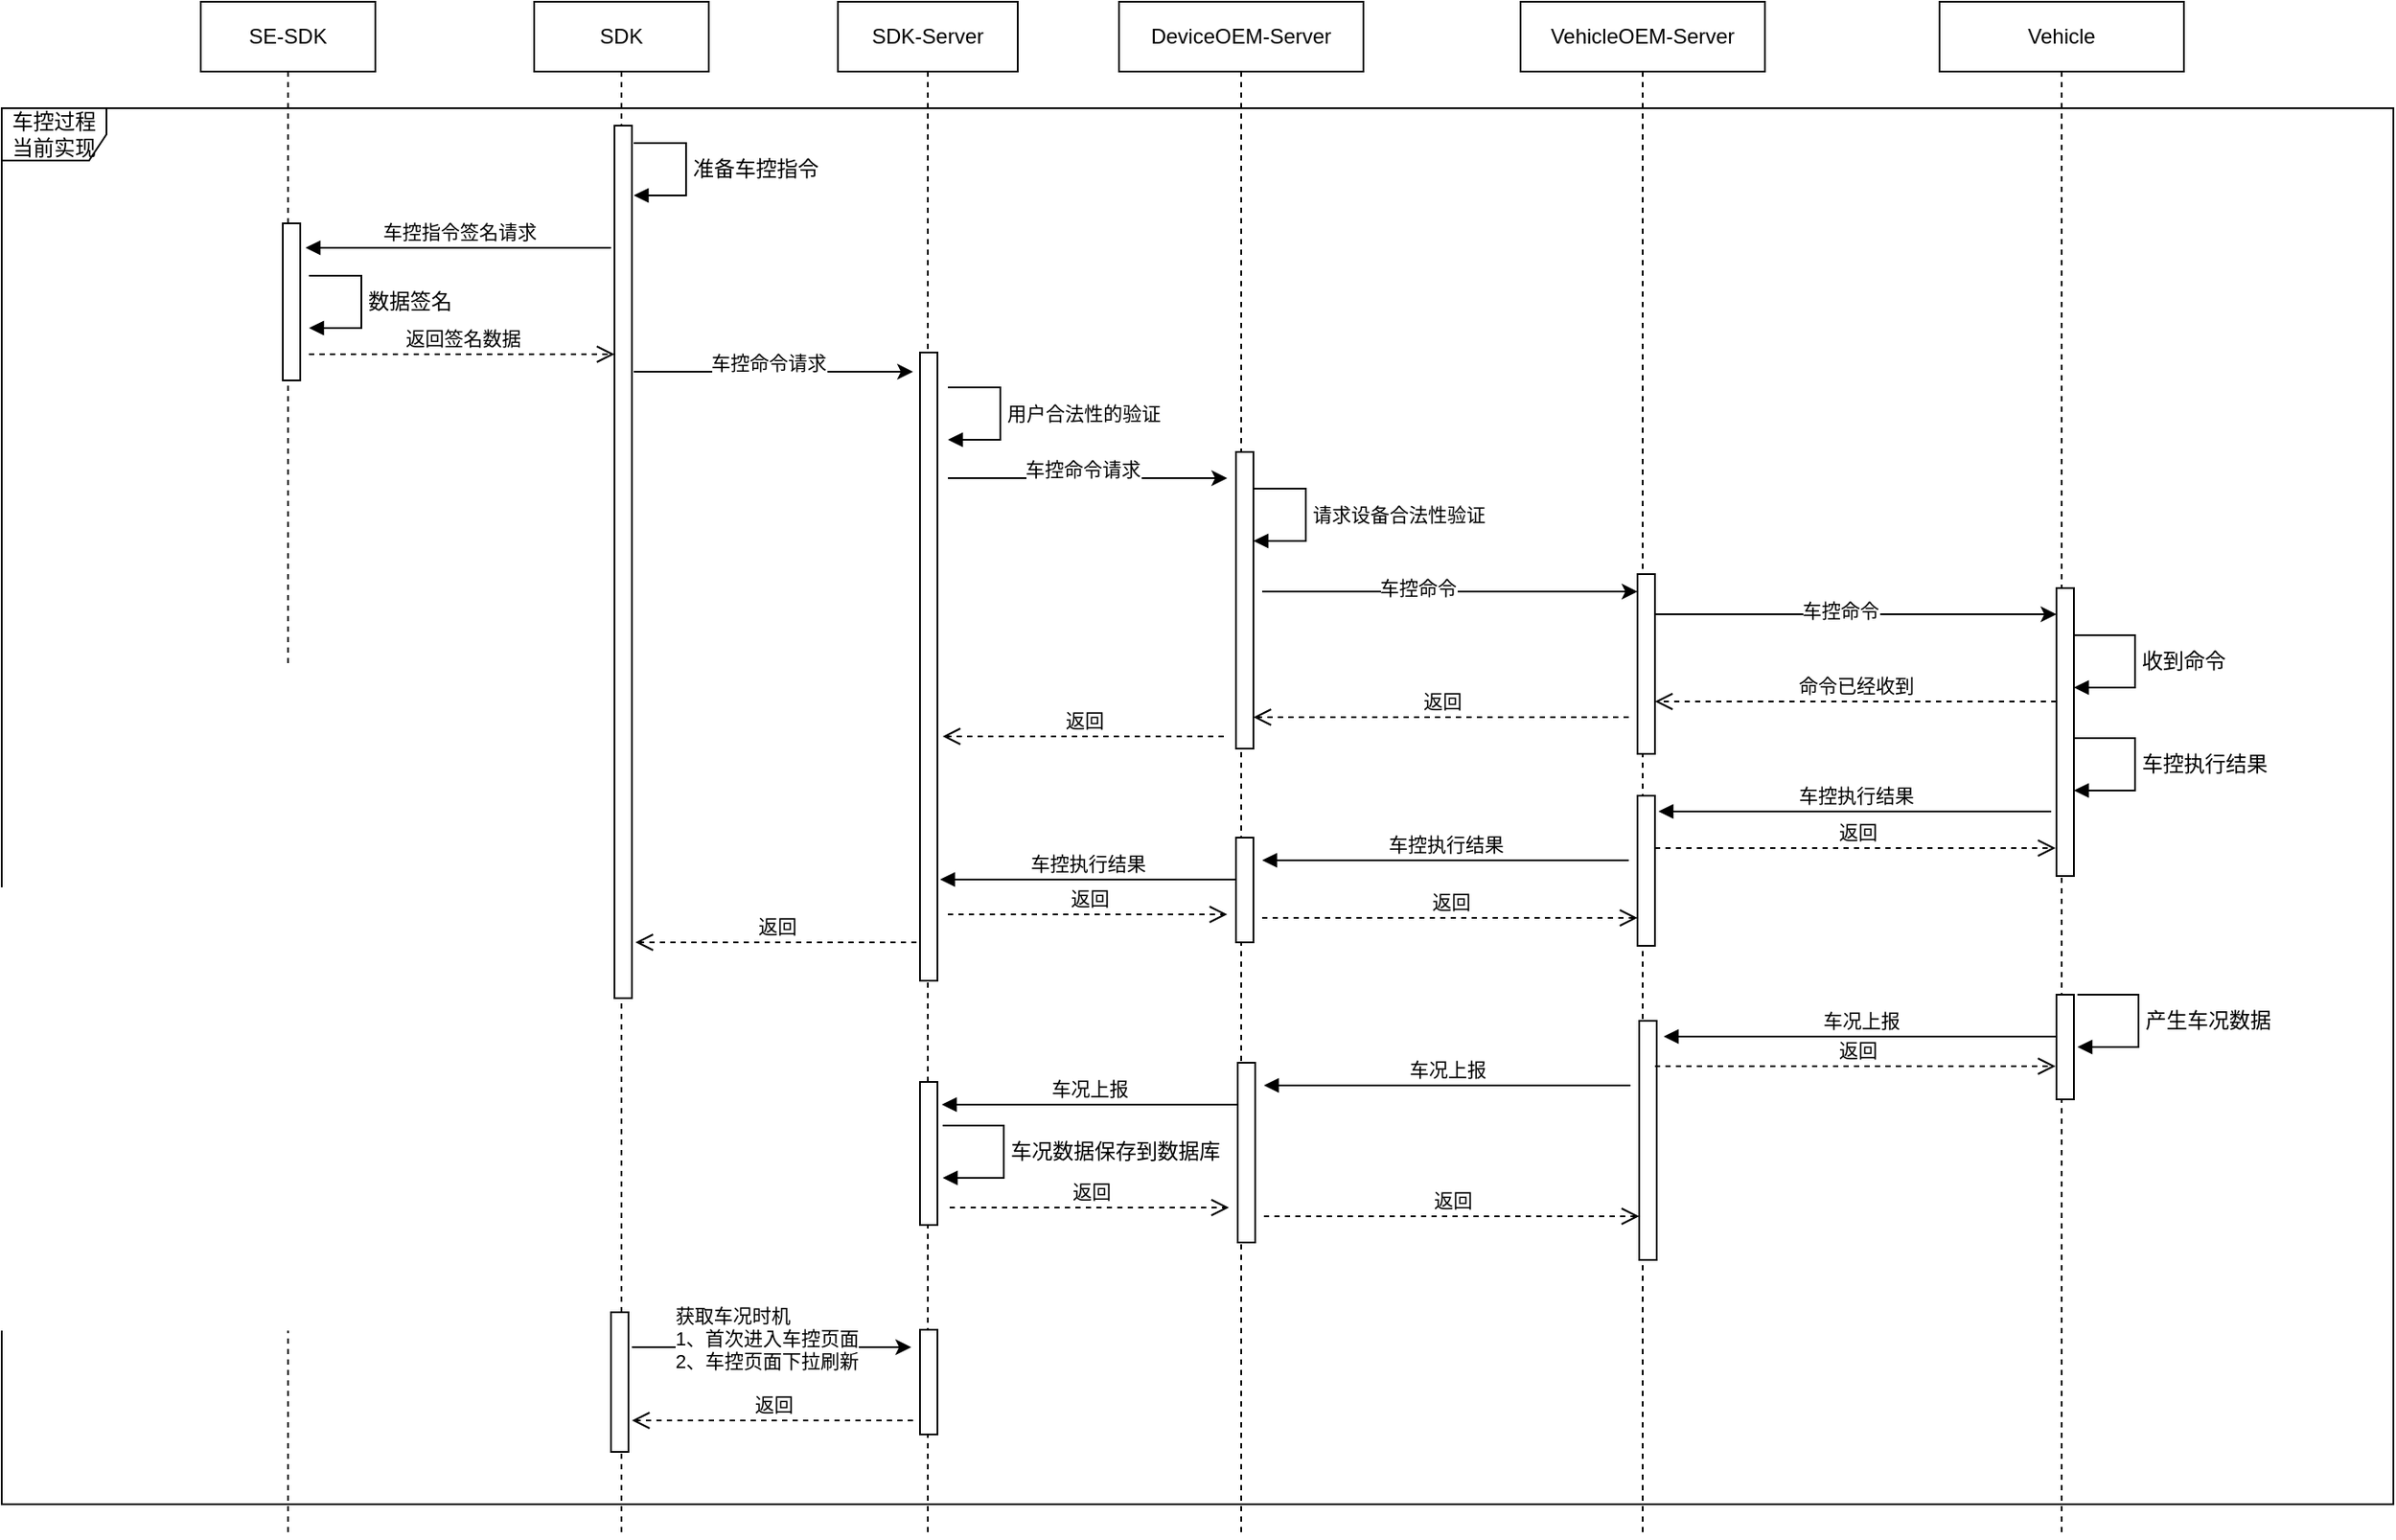 <mxfile version="24.8.2">
  <diagram name="第 1 页" id="_HwajRiNFtwBDf4wMEr2">
    <mxGraphModel dx="2901" dy="1193" grid="1" gridSize="10" guides="1" tooltips="1" connect="1" arrows="1" fold="1" page="1" pageScale="1" pageWidth="827" pageHeight="1169" math="0" shadow="0">
      <root>
        <mxCell id="0" />
        <mxCell id="1" parent="0" />
        <mxCell id="nmwjDRBDZmFMRTuQTV6h-51" value="SE-SDK" style="shape=umlLifeline;perimeter=lifelinePerimeter;whiteSpace=wrap;html=1;container=0;dropTarget=0;collapsible=0;recursiveResize=0;outlineConnect=0;portConstraint=eastwest;newEdgeStyle={&quot;edgeStyle&quot;:&quot;elbowEdgeStyle&quot;,&quot;elbow&quot;:&quot;vertical&quot;,&quot;curved&quot;:0,&quot;rounded&quot;:0};" parent="1" vertex="1">
          <mxGeometry x="-563" y="40" width="100" height="880" as="geometry" />
        </mxCell>
        <mxCell id="nmwjDRBDZmFMRTuQTV6h-53" value="SDK" style="shape=umlLifeline;perimeter=lifelinePerimeter;whiteSpace=wrap;html=1;container=0;dropTarget=0;collapsible=0;recursiveResize=0;outlineConnect=0;portConstraint=eastwest;newEdgeStyle={&quot;edgeStyle&quot;:&quot;elbowEdgeStyle&quot;,&quot;elbow&quot;:&quot;vertical&quot;,&quot;curved&quot;:0,&quot;rounded&quot;:0};" parent="1" vertex="1">
          <mxGeometry x="-372" y="40" width="100" height="880" as="geometry" />
        </mxCell>
        <mxCell id="nmwjDRBDZmFMRTuQTV6h-232" value="" style="html=1;points=[];perimeter=orthogonalPerimeter;outlineConnect=0;targetShapes=umlLifeline;portConstraint=eastwest;newEdgeStyle={&quot;edgeStyle&quot;:&quot;elbowEdgeStyle&quot;,&quot;elbow&quot;:&quot;vertical&quot;,&quot;curved&quot;:0,&quot;rounded&quot;:0};" parent="nmwjDRBDZmFMRTuQTV6h-53" vertex="1">
          <mxGeometry x="44" y="751" width="10" height="80" as="geometry" />
        </mxCell>
        <mxCell id="nmwjDRBDZmFMRTuQTV6h-57" value="DeviceOEM-Server" style="shape=umlLifeline;perimeter=lifelinePerimeter;whiteSpace=wrap;html=1;container=0;dropTarget=0;collapsible=0;recursiveResize=0;outlineConnect=0;portConstraint=eastwest;newEdgeStyle={&quot;edgeStyle&quot;:&quot;elbowEdgeStyle&quot;,&quot;elbow&quot;:&quot;vertical&quot;,&quot;curved&quot;:0,&quot;rounded&quot;:0};" parent="1" vertex="1">
          <mxGeometry x="-37" y="40" width="140" height="880" as="geometry" />
        </mxCell>
        <mxCell id="nmwjDRBDZmFMRTuQTV6h-59" value="VehicleOEM-Server" style="shape=umlLifeline;perimeter=lifelinePerimeter;whiteSpace=wrap;html=1;container=0;dropTarget=0;collapsible=0;recursiveResize=0;outlineConnect=0;portConstraint=eastwest;newEdgeStyle={&quot;edgeStyle&quot;:&quot;elbowEdgeStyle&quot;,&quot;elbow&quot;:&quot;vertical&quot;,&quot;curved&quot;:0,&quot;rounded&quot;:0};" parent="1" vertex="1">
          <mxGeometry x="193" y="40" width="140" height="880" as="geometry" />
        </mxCell>
        <mxCell id="nmwjDRBDZmFMRTuQTV6h-62" value="Vehicle" style="shape=umlLifeline;perimeter=lifelinePerimeter;whiteSpace=wrap;html=1;container=0;dropTarget=0;collapsible=0;recursiveResize=0;outlineConnect=0;portConstraint=eastwest;newEdgeStyle={&quot;edgeStyle&quot;:&quot;elbowEdgeStyle&quot;,&quot;elbow&quot;:&quot;vertical&quot;,&quot;curved&quot;:0,&quot;rounded&quot;:0};" parent="1" vertex="1">
          <mxGeometry x="433" y="40" width="140" height="880" as="geometry" />
        </mxCell>
        <mxCell id="nmwjDRBDZmFMRTuQTV6h-88" value="SDK-Server" style="shape=umlLifeline;perimeter=lifelinePerimeter;whiteSpace=wrap;html=1;container=0;dropTarget=0;collapsible=0;recursiveResize=0;outlineConnect=0;portConstraint=eastwest;newEdgeStyle={&quot;edgeStyle&quot;:&quot;elbowEdgeStyle&quot;,&quot;elbow&quot;:&quot;vertical&quot;,&quot;curved&quot;:0,&quot;rounded&quot;:0};" parent="1" vertex="1">
          <mxGeometry x="-198" y="40" width="103" height="880" as="geometry" />
        </mxCell>
        <mxCell id="nmwjDRBDZmFMRTuQTV6h-181" value="" style="html=1;points=[];perimeter=orthogonalPerimeter;outlineConnect=0;targetShapes=umlLifeline;portConstraint=eastwest;newEdgeStyle={&quot;edgeStyle&quot;:&quot;elbowEdgeStyle&quot;,&quot;elbow&quot;:&quot;vertical&quot;,&quot;curved&quot;:0,&quot;rounded&quot;:0};" parent="1" vertex="1">
          <mxGeometry x="-516" y="167" width="10" height="90" as="geometry" />
        </mxCell>
        <mxCell id="nmwjDRBDZmFMRTuQTV6h-182" value="" style="html=1;points=[];perimeter=orthogonalPerimeter;outlineConnect=0;targetShapes=umlLifeline;portConstraint=eastwest;newEdgeStyle={&quot;edgeStyle&quot;:&quot;elbowEdgeStyle&quot;,&quot;elbow&quot;:&quot;vertical&quot;,&quot;curved&quot;:0,&quot;rounded&quot;:0};" parent="1" vertex="1">
          <mxGeometry x="-326" y="111" width="10" height="500" as="geometry" />
        </mxCell>
        <mxCell id="nmwjDRBDZmFMRTuQTV6h-184" value="车控指令签名请求" style="html=1;verticalAlign=bottom;endArrow=block;edgeStyle=elbowEdgeStyle;elbow=horizontal;curved=0;rounded=0;" parent="1" edge="1">
          <mxGeometry relative="1" as="geometry">
            <mxPoint x="-328" y="181" as="sourcePoint" />
            <Array as="points" />
            <mxPoint x="-503" y="181" as="targetPoint" />
          </mxGeometry>
        </mxCell>
        <mxCell id="nmwjDRBDZmFMRTuQTV6h-185" value="返回签名数据" style="html=1;verticalAlign=bottom;endArrow=open;dashed=1;endSize=8;edgeStyle=elbowEdgeStyle;elbow=vertical;curved=0;rounded=0;" parent="1" edge="1">
          <mxGeometry x="0.006" relative="1" as="geometry">
            <mxPoint x="-326" y="242" as="targetPoint" />
            <Array as="points">
              <mxPoint x="-411" y="242" />
            </Array>
            <mxPoint x="-501" y="242" as="sourcePoint" />
            <mxPoint as="offset" />
          </mxGeometry>
        </mxCell>
        <mxCell id="nmwjDRBDZmFMRTuQTV6h-186" value="" style="html=1;points=[];perimeter=orthogonalPerimeter;outlineConnect=0;targetShapes=umlLifeline;portConstraint=eastwest;newEdgeStyle={&quot;edgeStyle&quot;:&quot;elbowEdgeStyle&quot;,&quot;elbow&quot;:&quot;vertical&quot;,&quot;curved&quot;:0,&quot;rounded&quot;:0};" parent="1" vertex="1">
          <mxGeometry x="30" y="298" width="10" height="170" as="geometry" />
        </mxCell>
        <mxCell id="nmwjDRBDZmFMRTuQTV6h-187" value="" style="html=1;points=[];perimeter=orthogonalPerimeter;outlineConnect=0;targetShapes=umlLifeline;portConstraint=eastwest;newEdgeStyle={&quot;edgeStyle&quot;:&quot;elbowEdgeStyle&quot;,&quot;elbow&quot;:&quot;vertical&quot;,&quot;curved&quot;:0,&quot;rounded&quot;:0};" parent="1" vertex="1">
          <mxGeometry x="30" y="519" width="10" height="60" as="geometry" />
        </mxCell>
        <mxCell id="nmwjDRBDZmFMRTuQTV6h-188" value="" style="html=1;points=[];perimeter=orthogonalPerimeter;outlineConnect=0;targetShapes=umlLifeline;portConstraint=eastwest;newEdgeStyle={&quot;edgeStyle&quot;:&quot;elbowEdgeStyle&quot;,&quot;elbow&quot;:&quot;vertical&quot;,&quot;curved&quot;:0,&quot;rounded&quot;:0};" parent="1" vertex="1">
          <mxGeometry x="260" y="368" width="10" height="103" as="geometry" />
        </mxCell>
        <mxCell id="nmwjDRBDZmFMRTuQTV6h-189" value="" style="html=1;points=[];perimeter=orthogonalPerimeter;outlineConnect=0;targetShapes=umlLifeline;portConstraint=eastwest;newEdgeStyle={&quot;edgeStyle&quot;:&quot;elbowEdgeStyle&quot;,&quot;elbow&quot;:&quot;vertical&quot;,&quot;curved&quot;:0,&quot;rounded&quot;:0};" parent="1" vertex="1">
          <mxGeometry x="260" y="495" width="10" height="86" as="geometry" />
        </mxCell>
        <mxCell id="nmwjDRBDZmFMRTuQTV6h-190" value="" style="html=1;points=[];perimeter=orthogonalPerimeter;outlineConnect=0;targetShapes=umlLifeline;portConstraint=eastwest;newEdgeStyle={&quot;edgeStyle&quot;:&quot;elbowEdgeStyle&quot;,&quot;elbow&quot;:&quot;vertical&quot;,&quot;curved&quot;:0,&quot;rounded&quot;:0};" parent="1" vertex="1">
          <mxGeometry x="31" y="648" width="10" height="103" as="geometry" />
        </mxCell>
        <mxCell id="nmwjDRBDZmFMRTuQTV6h-191" value="" style="html=1;points=[];perimeter=orthogonalPerimeter;outlineConnect=0;targetShapes=umlLifeline;portConstraint=eastwest;newEdgeStyle={&quot;edgeStyle&quot;:&quot;elbowEdgeStyle&quot;,&quot;elbow&quot;:&quot;vertical&quot;,&quot;curved&quot;:0,&quot;rounded&quot;:0};" parent="1" vertex="1">
          <mxGeometry x="261" y="624" width="10" height="137" as="geometry" />
        </mxCell>
        <mxCell id="nmwjDRBDZmFMRTuQTV6h-192" value="车况上报" style="html=1;verticalAlign=bottom;endArrow=block;edgeStyle=elbowEdgeStyle;elbow=vertical;curved=0;rounded=0;" parent="1" edge="1">
          <mxGeometry relative="1" as="geometry">
            <mxPoint x="500" y="633" as="sourcePoint" />
            <Array as="points" />
            <mxPoint x="275" y="633" as="targetPoint" />
          </mxGeometry>
        </mxCell>
        <mxCell id="nmwjDRBDZmFMRTuQTV6h-193" value="返回" style="html=1;verticalAlign=bottom;endArrow=open;dashed=1;endSize=8;edgeStyle=elbowEdgeStyle;elbow=vertical;curved=0;rounded=0;" parent="1" edge="1">
          <mxGeometry x="0.006" relative="1" as="geometry">
            <mxPoint x="499.5" y="650" as="targetPoint" />
            <Array as="points">
              <mxPoint x="360" y="650" />
            </Array>
            <mxPoint x="270" y="650" as="sourcePoint" />
            <mxPoint as="offset" />
          </mxGeometry>
        </mxCell>
        <mxCell id="nmwjDRBDZmFMRTuQTV6h-194" value="车况上报" style="html=1;verticalAlign=bottom;endArrow=block;edgeStyle=elbowEdgeStyle;elbow=vertical;curved=0;rounded=0;" parent="1" edge="1">
          <mxGeometry relative="1" as="geometry">
            <mxPoint x="256" y="661" as="sourcePoint" />
            <Array as="points" />
            <mxPoint x="46" y="661" as="targetPoint" />
          </mxGeometry>
        </mxCell>
        <mxCell id="nmwjDRBDZmFMRTuQTV6h-195" value="车况上报" style="html=1;verticalAlign=bottom;endArrow=block;edgeStyle=elbowEdgeStyle;elbow=vertical;curved=0;rounded=0;" parent="1" edge="1">
          <mxGeometry relative="1" as="geometry">
            <mxPoint x="31" y="672" as="sourcePoint" />
            <Array as="points" />
            <mxPoint x="-138.5" y="672" as="targetPoint" />
          </mxGeometry>
        </mxCell>
        <mxCell id="nmwjDRBDZmFMRTuQTV6h-196" value="返回" style="html=1;verticalAlign=bottom;endArrow=open;dashed=1;endSize=8;edgeStyle=elbowEdgeStyle;elbow=vertical;curved=0;rounded=0;" parent="1" edge="1">
          <mxGeometry x="0.006" relative="1" as="geometry">
            <mxPoint x="26" y="731" as="targetPoint" />
            <Array as="points">
              <mxPoint x="-44" y="731" />
            </Array>
            <mxPoint x="-134" y="731" as="sourcePoint" />
            <mxPoint as="offset" />
          </mxGeometry>
        </mxCell>
        <mxCell id="nmwjDRBDZmFMRTuQTV6h-197" value="返回" style="html=1;verticalAlign=bottom;endArrow=open;dashed=1;endSize=8;edgeStyle=elbowEdgeStyle;elbow=vertical;curved=0;rounded=0;" parent="1" edge="1">
          <mxGeometry x="0.006" relative="1" as="geometry">
            <mxPoint x="261" y="736" as="targetPoint" />
            <Array as="points">
              <mxPoint x="136" y="736" />
            </Array>
            <mxPoint x="46" y="736" as="sourcePoint" />
            <mxPoint as="offset" />
          </mxGeometry>
        </mxCell>
        <mxCell id="nmwjDRBDZmFMRTuQTV6h-199" value="" style="html=1;points=[];perimeter=orthogonalPerimeter;outlineConnect=0;targetShapes=umlLifeline;portConstraint=eastwest;newEdgeStyle={&quot;edgeStyle&quot;:&quot;elbowEdgeStyle&quot;,&quot;elbow&quot;:&quot;vertical&quot;,&quot;curved&quot;:0,&quot;rounded&quot;:0};" parent="1" vertex="1">
          <mxGeometry x="500" y="376" width="10" height="165" as="geometry" />
        </mxCell>
        <mxCell id="nmwjDRBDZmFMRTuQTV6h-200" value="收到命令" style="html=1;align=left;spacingLeft=2;endArrow=block;rounded=0;edgeStyle=orthogonalEdgeStyle;curved=0;rounded=0;fontFamily=Helvetica;fontSize=12;fontColor=default;" parent="1" edge="1">
          <mxGeometry relative="1" as="geometry">
            <mxPoint x="510" y="403" as="sourcePoint" />
            <Array as="points">
              <mxPoint x="545" y="403" />
              <mxPoint x="545" y="433" />
            </Array>
            <mxPoint x="510" y="433" as="targetPoint" />
          </mxGeometry>
        </mxCell>
        <mxCell id="nmwjDRBDZmFMRTuQTV6h-201" value="" style="html=1;points=[];perimeter=orthogonalPerimeter;outlineConnect=0;targetShapes=umlLifeline;portConstraint=eastwest;newEdgeStyle={&quot;edgeStyle&quot;:&quot;elbowEdgeStyle&quot;,&quot;elbow&quot;:&quot;vertical&quot;,&quot;curved&quot;:0,&quot;rounded&quot;:0};" parent="1" vertex="1">
          <mxGeometry x="500" y="609" width="10" height="60" as="geometry" />
        </mxCell>
        <mxCell id="nmwjDRBDZmFMRTuQTV6h-202" value="&lt;font style=&quot;font-size: 11px;&quot;&gt;请求设备合法性&lt;/font&gt;&lt;span style=&quot;font-size: 11px;&quot;&gt;验证&lt;/span&gt;" style="html=1;align=left;spacingLeft=2;endArrow=block;rounded=0;edgeStyle=orthogonalEdgeStyle;curved=0;rounded=0;fontFamily=Helvetica;fontSize=12;fontColor=default;" parent="1" edge="1">
          <mxGeometry relative="1" as="geometry">
            <mxPoint x="40" y="319" as="sourcePoint" />
            <Array as="points">
              <mxPoint x="70" y="319" />
              <mxPoint x="70" y="349" />
            </Array>
            <mxPoint x="40" y="349" as="targetPoint" />
          </mxGeometry>
        </mxCell>
        <mxCell id="nmwjDRBDZmFMRTuQTV6h-203" value="数据签名" style="html=1;align=left;spacingLeft=2;endArrow=block;rounded=0;edgeStyle=orthogonalEdgeStyle;curved=0;rounded=0;fontFamily=Helvetica;fontSize=12;fontColor=default;" parent="1" edge="1">
          <mxGeometry relative="1" as="geometry">
            <mxPoint x="-501" y="197" as="sourcePoint" />
            <Array as="points">
              <mxPoint x="-471" y="197" />
              <mxPoint x="-471" y="227" />
            </Array>
            <mxPoint x="-501" y="227" as="targetPoint" />
          </mxGeometry>
        </mxCell>
        <mxCell id="nmwjDRBDZmFMRTuQTV6h-204" value="" style="endArrow=classic;html=1;rounded=0;" parent="1" edge="1">
          <mxGeometry width="50" height="50" relative="1" as="geometry">
            <mxPoint x="45" y="378" as="sourcePoint" />
            <mxPoint x="260" y="378" as="targetPoint" />
          </mxGeometry>
        </mxCell>
        <mxCell id="nmwjDRBDZmFMRTuQTV6h-205" value="车控命令" style="edgeLabel;html=1;align=center;verticalAlign=middle;resizable=0;points=[];" parent="nmwjDRBDZmFMRTuQTV6h-204" vertex="1" connectable="0">
          <mxGeometry x="-0.17" y="2" relative="1" as="geometry">
            <mxPoint as="offset" />
          </mxGeometry>
        </mxCell>
        <mxCell id="nmwjDRBDZmFMRTuQTV6h-206" value="返回" style="html=1;verticalAlign=bottom;endArrow=open;dashed=1;endSize=8;edgeStyle=elbowEdgeStyle;elbow=vertical;curved=0;rounded=0;" parent="1" edge="1">
          <mxGeometry relative="1" as="geometry">
            <mxPoint x="40" y="450" as="targetPoint" />
            <Array as="points" />
            <mxPoint x="255" y="450" as="sourcePoint" />
          </mxGeometry>
        </mxCell>
        <mxCell id="nmwjDRBDZmFMRTuQTV6h-207" value="返回" style="html=1;verticalAlign=bottom;endArrow=open;dashed=1;endSize=8;edgeStyle=elbowEdgeStyle;elbow=vertical;curved=0;rounded=0;" parent="1" edge="1">
          <mxGeometry relative="1" as="geometry">
            <mxPoint x="-138" y="461" as="targetPoint" />
            <Array as="points" />
            <mxPoint x="23" y="461" as="sourcePoint" />
          </mxGeometry>
        </mxCell>
        <mxCell id="nmwjDRBDZmFMRTuQTV6h-208" value="车控执行结果" style="html=1;align=left;spacingLeft=2;endArrow=block;rounded=0;edgeStyle=orthogonalEdgeStyle;curved=0;rounded=0;fontFamily=Helvetica;fontSize=12;fontColor=default;" parent="1" edge="1">
          <mxGeometry relative="1" as="geometry">
            <mxPoint x="510" y="462" as="sourcePoint" />
            <Array as="points">
              <mxPoint x="545" y="462" />
              <mxPoint x="545" y="492" />
            </Array>
            <mxPoint x="510" y="492" as="targetPoint" />
          </mxGeometry>
        </mxCell>
        <mxCell id="nmwjDRBDZmFMRTuQTV6h-209" value="" style="endArrow=classic;html=1;rounded=0;" parent="1" edge="1">
          <mxGeometry width="50" height="50" relative="1" as="geometry">
            <mxPoint x="270" y="391" as="sourcePoint" />
            <mxPoint x="500" y="391" as="targetPoint" />
          </mxGeometry>
        </mxCell>
        <mxCell id="nmwjDRBDZmFMRTuQTV6h-210" value="车控命令" style="edgeLabel;html=1;align=center;verticalAlign=middle;resizable=0;points=[];" parent="nmwjDRBDZmFMRTuQTV6h-209" vertex="1" connectable="0">
          <mxGeometry x="-0.17" y="2" relative="1" as="geometry">
            <mxPoint x="10" as="offset" />
          </mxGeometry>
        </mxCell>
        <mxCell id="nmwjDRBDZmFMRTuQTV6h-211" value="命令已经收到" style="html=1;verticalAlign=bottom;endArrow=open;dashed=1;endSize=8;edgeStyle=elbowEdgeStyle;elbow=vertical;curved=0;rounded=0;" parent="1" edge="1">
          <mxGeometry relative="1" as="geometry">
            <mxPoint x="270" y="441" as="targetPoint" />
            <Array as="points" />
            <mxPoint x="500" y="441" as="sourcePoint" />
          </mxGeometry>
        </mxCell>
        <mxCell id="nmwjDRBDZmFMRTuQTV6h-212" value="准备车控指令" style="html=1;align=left;spacingLeft=2;endArrow=block;rounded=0;edgeStyle=orthogonalEdgeStyle;curved=0;rounded=0;fontFamily=Helvetica;fontSize=12;fontColor=default;" parent="1" edge="1">
          <mxGeometry relative="1" as="geometry">
            <mxPoint x="-315" y="121" as="sourcePoint" />
            <Array as="points">
              <mxPoint x="-285" y="121" />
              <mxPoint x="-285" y="151" />
            </Array>
            <mxPoint x="-315" y="151" as="targetPoint" />
          </mxGeometry>
        </mxCell>
        <mxCell id="nmwjDRBDZmFMRTuQTV6h-213" value="" style="endArrow=classic;html=1;rounded=0;" parent="1" edge="1">
          <mxGeometry width="50" height="50" relative="1" as="geometry">
            <mxPoint x="-315" y="252" as="sourcePoint" />
            <mxPoint x="-155" y="252" as="targetPoint" />
          </mxGeometry>
        </mxCell>
        <mxCell id="nmwjDRBDZmFMRTuQTV6h-214" value="车控命令请求" style="edgeLabel;html=1;align=center;verticalAlign=middle;resizable=0;points=[];" parent="nmwjDRBDZmFMRTuQTV6h-213" vertex="1" connectable="0">
          <mxGeometry x="-0.17" y="2" relative="1" as="geometry">
            <mxPoint x="10" y="-3" as="offset" />
          </mxGeometry>
        </mxCell>
        <mxCell id="nmwjDRBDZmFMRTuQTV6h-215" value="&lt;font style=&quot;font-size: 11px;&quot;&gt;用户合法性的&lt;/font&gt;&lt;span style=&quot;font-size: 11px;&quot;&gt;验证&lt;/span&gt;" style="html=1;align=left;spacingLeft=2;endArrow=block;rounded=0;edgeStyle=orthogonalEdgeStyle;curved=0;rounded=0;fontFamily=Helvetica;fontSize=12;fontColor=default;" parent="1" edge="1">
          <mxGeometry relative="1" as="geometry">
            <mxPoint x="-135" y="261" as="sourcePoint" />
            <Array as="points">
              <mxPoint x="-105" y="261" />
              <mxPoint x="-105" y="291" />
            </Array>
            <mxPoint x="-135" y="291" as="targetPoint" />
          </mxGeometry>
        </mxCell>
        <mxCell id="nmwjDRBDZmFMRTuQTV6h-216" value="" style="endArrow=classic;html=1;rounded=0;" parent="1" edge="1">
          <mxGeometry width="50" height="50" relative="1" as="geometry">
            <mxPoint x="-135" y="313" as="sourcePoint" />
            <mxPoint x="25" y="313" as="targetPoint" />
          </mxGeometry>
        </mxCell>
        <mxCell id="nmwjDRBDZmFMRTuQTV6h-217" value="车控命令请求" style="edgeLabel;html=1;align=center;verticalAlign=middle;resizable=0;points=[];" parent="nmwjDRBDZmFMRTuQTV6h-216" vertex="1" connectable="0">
          <mxGeometry x="-0.17" y="2" relative="1" as="geometry">
            <mxPoint x="10" y="-3" as="offset" />
          </mxGeometry>
        </mxCell>
        <mxCell id="nmwjDRBDZmFMRTuQTV6h-218" value="车控执行结果" style="html=1;verticalAlign=bottom;endArrow=block;edgeStyle=elbowEdgeStyle;elbow=vertical;curved=0;rounded=0;" parent="1" edge="1">
          <mxGeometry relative="1" as="geometry">
            <mxPoint x="497" y="504" as="sourcePoint" />
            <Array as="points" />
            <mxPoint x="272" y="504" as="targetPoint" />
          </mxGeometry>
        </mxCell>
        <mxCell id="nmwjDRBDZmFMRTuQTV6h-219" value="返回" style="html=1;verticalAlign=bottom;endArrow=open;dashed=1;endSize=8;edgeStyle=elbowEdgeStyle;elbow=vertical;curved=0;rounded=0;" parent="1" edge="1">
          <mxGeometry x="0.006" relative="1" as="geometry">
            <mxPoint x="499.5" y="525" as="targetPoint" />
            <Array as="points">
              <mxPoint x="360" y="525" />
            </Array>
            <mxPoint x="270" y="525" as="sourcePoint" />
            <mxPoint as="offset" />
          </mxGeometry>
        </mxCell>
        <mxCell id="nmwjDRBDZmFMRTuQTV6h-220" value="车控执行结果" style="html=1;verticalAlign=bottom;endArrow=block;edgeStyle=elbowEdgeStyle;elbow=vertical;curved=0;rounded=0;" parent="1" edge="1">
          <mxGeometry relative="1" as="geometry">
            <mxPoint x="255" y="532" as="sourcePoint" />
            <Array as="points" />
            <mxPoint x="45" y="532" as="targetPoint" />
          </mxGeometry>
        </mxCell>
        <mxCell id="nmwjDRBDZmFMRTuQTV6h-222" value="车控执行结果" style="html=1;verticalAlign=bottom;endArrow=block;edgeStyle=elbowEdgeStyle;elbow=vertical;curved=0;rounded=0;" parent="1" edge="1">
          <mxGeometry relative="1" as="geometry">
            <mxPoint x="30" y="543" as="sourcePoint" />
            <Array as="points" />
            <mxPoint x="-139.5" y="543" as="targetPoint" />
          </mxGeometry>
        </mxCell>
        <mxCell id="nmwjDRBDZmFMRTuQTV6h-223" value="返回" style="html=1;verticalAlign=bottom;endArrow=open;dashed=1;endSize=8;edgeStyle=elbowEdgeStyle;elbow=vertical;curved=0;rounded=0;" parent="1" edge="1">
          <mxGeometry x="0.006" relative="1" as="geometry">
            <mxPoint x="25" y="563" as="targetPoint" />
            <Array as="points">
              <mxPoint x="-45" y="563" />
            </Array>
            <mxPoint x="-135" y="563" as="sourcePoint" />
            <mxPoint as="offset" />
          </mxGeometry>
        </mxCell>
        <mxCell id="nmwjDRBDZmFMRTuQTV6h-224" value="返回" style="html=1;verticalAlign=bottom;endArrow=open;dashed=1;endSize=8;edgeStyle=elbowEdgeStyle;elbow=vertical;curved=0;rounded=0;" parent="1" edge="1">
          <mxGeometry x="0.006" relative="1" as="geometry">
            <mxPoint x="260" y="565" as="targetPoint" />
            <Array as="points">
              <mxPoint x="135" y="565" />
            </Array>
            <mxPoint x="45" y="565" as="sourcePoint" />
            <mxPoint as="offset" />
          </mxGeometry>
        </mxCell>
        <mxCell id="nmwjDRBDZmFMRTuQTV6h-226" value="产生车况数据" style="html=1;align=left;spacingLeft=2;endArrow=block;rounded=0;edgeStyle=orthogonalEdgeStyle;curved=0;rounded=0;fontFamily=Helvetica;fontSize=12;fontColor=default;" parent="1" edge="1">
          <mxGeometry relative="1" as="geometry">
            <mxPoint x="512" y="609" as="sourcePoint" />
            <Array as="points">
              <mxPoint x="547" y="609" />
              <mxPoint x="547" y="639" />
            </Array>
            <mxPoint x="512" y="639" as="targetPoint" />
          </mxGeometry>
        </mxCell>
        <mxCell id="nmwjDRBDZmFMRTuQTV6h-227" value="" style="html=1;points=[];perimeter=orthogonalPerimeter;outlineConnect=0;targetShapes=umlLifeline;portConstraint=eastwest;newEdgeStyle={&quot;edgeStyle&quot;:&quot;elbowEdgeStyle&quot;,&quot;elbow&quot;:&quot;vertical&quot;,&quot;curved&quot;:0,&quot;rounded&quot;:0};" parent="1" vertex="1">
          <mxGeometry x="-151" y="241" width="10" height="360" as="geometry" />
        </mxCell>
        <mxCell id="nmwjDRBDZmFMRTuQTV6h-229" value="" style="html=1;points=[];perimeter=orthogonalPerimeter;outlineConnect=0;targetShapes=umlLifeline;portConstraint=eastwest;newEdgeStyle={&quot;edgeStyle&quot;:&quot;elbowEdgeStyle&quot;,&quot;elbow&quot;:&quot;vertical&quot;,&quot;curved&quot;:0,&quot;rounded&quot;:0};" parent="1" vertex="1">
          <mxGeometry x="-151" y="659" width="10" height="82" as="geometry" />
        </mxCell>
        <mxCell id="nmwjDRBDZmFMRTuQTV6h-230" value="返回" style="html=1;verticalAlign=bottom;endArrow=open;dashed=1;endSize=8;edgeStyle=elbowEdgeStyle;elbow=vertical;curved=0;rounded=0;" parent="1" edge="1">
          <mxGeometry relative="1" as="geometry">
            <mxPoint x="-314" y="579" as="targetPoint" />
            <Array as="points" />
            <mxPoint x="-153" y="579" as="sourcePoint" />
          </mxGeometry>
        </mxCell>
        <mxCell id="nmwjDRBDZmFMRTuQTV6h-233" value="" style="endArrow=classic;html=1;rounded=0;" parent="1" edge="1">
          <mxGeometry width="50" height="50" relative="1" as="geometry">
            <mxPoint x="-316" y="811" as="sourcePoint" />
            <mxPoint x="-156" y="811" as="targetPoint" />
          </mxGeometry>
        </mxCell>
        <mxCell id="nmwjDRBDZmFMRTuQTV6h-234" value="&lt;div style=&quot;text-align: left;&quot;&gt;获取车况时机&lt;/div&gt;1、首次进入车控页面&lt;br&gt;&lt;div style=&quot;text-align: left;&quot;&gt;2、车控页面下拉刷新&lt;/div&gt;" style="edgeLabel;html=1;align=center;verticalAlign=middle;resizable=0;points=[];" parent="nmwjDRBDZmFMRTuQTV6h-233" vertex="1" connectable="0">
          <mxGeometry x="-0.17" y="2" relative="1" as="geometry">
            <mxPoint x="10" y="-3" as="offset" />
          </mxGeometry>
        </mxCell>
        <mxCell id="nmwjDRBDZmFMRTuQTV6h-235" value="" style="html=1;points=[];perimeter=orthogonalPerimeter;outlineConnect=0;targetShapes=umlLifeline;portConstraint=eastwest;newEdgeStyle={&quot;edgeStyle&quot;:&quot;elbowEdgeStyle&quot;,&quot;elbow&quot;:&quot;vertical&quot;,&quot;curved&quot;:0,&quot;rounded&quot;:0};" parent="1" vertex="1">
          <mxGeometry x="-151" y="801" width="10" height="60" as="geometry" />
        </mxCell>
        <mxCell id="nmwjDRBDZmFMRTuQTV6h-237" value="返回" style="html=1;verticalAlign=bottom;endArrow=open;dashed=1;endSize=8;edgeStyle=elbowEdgeStyle;elbow=vertical;curved=0;rounded=0;" parent="1" edge="1">
          <mxGeometry relative="1" as="geometry">
            <mxPoint x="-316" y="853" as="targetPoint" />
            <Array as="points" />
            <mxPoint x="-155" y="853" as="sourcePoint" />
          </mxGeometry>
        </mxCell>
        <mxCell id="nmwjDRBDZmFMRTuQTV6h-238" value="车控过程&lt;br&gt;当前实现" style="shape=umlFrame;whiteSpace=wrap;html=1;pointerEvents=0;sketch=0;strokeColor=default;align=center;verticalAlign=middle;fontFamily=Helvetica;fontSize=12;fontColor=default;fillColor=default;" parent="1" vertex="1">
          <mxGeometry x="-677" y="101" width="1370" height="800" as="geometry" />
        </mxCell>
        <mxCell id="nmwjDRBDZmFMRTuQTV6h-239" value="车况数据保存到数据库" style="html=1;align=left;spacingLeft=2;endArrow=block;rounded=0;edgeStyle=orthogonalEdgeStyle;curved=0;rounded=0;fontFamily=Helvetica;fontSize=12;fontColor=default;" parent="1" edge="1">
          <mxGeometry relative="1" as="geometry">
            <mxPoint x="-138" y="684" as="sourcePoint" />
            <Array as="points">
              <mxPoint x="-103" y="684" />
              <mxPoint x="-103" y="714" />
            </Array>
            <mxPoint x="-138" y="714" as="targetPoint" />
          </mxGeometry>
        </mxCell>
      </root>
    </mxGraphModel>
  </diagram>
</mxfile>
